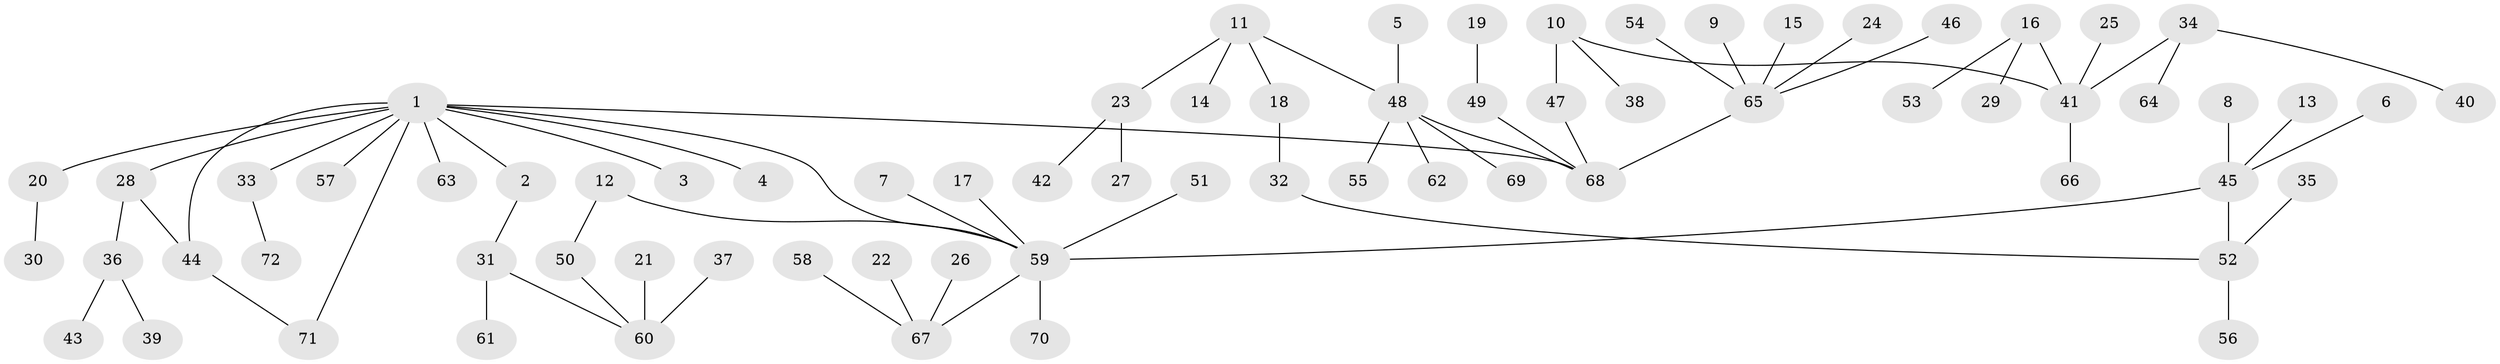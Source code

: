 // original degree distribution, {9: 0.013986013986013986, 4: 0.04195804195804196, 3: 0.15384615384615385, 7: 0.02097902097902098, 2: 0.2727272727272727, 1: 0.46853146853146854, 5: 0.027972027972027972}
// Generated by graph-tools (version 1.1) at 2025/25/03/09/25 03:25:30]
// undirected, 72 vertices, 75 edges
graph export_dot {
graph [start="1"]
  node [color=gray90,style=filled];
  1;
  2;
  3;
  4;
  5;
  6;
  7;
  8;
  9;
  10;
  11;
  12;
  13;
  14;
  15;
  16;
  17;
  18;
  19;
  20;
  21;
  22;
  23;
  24;
  25;
  26;
  27;
  28;
  29;
  30;
  31;
  32;
  33;
  34;
  35;
  36;
  37;
  38;
  39;
  40;
  41;
  42;
  43;
  44;
  45;
  46;
  47;
  48;
  49;
  50;
  51;
  52;
  53;
  54;
  55;
  56;
  57;
  58;
  59;
  60;
  61;
  62;
  63;
  64;
  65;
  66;
  67;
  68;
  69;
  70;
  71;
  72;
  1 -- 2 [weight=1.0];
  1 -- 3 [weight=1.0];
  1 -- 4 [weight=1.0];
  1 -- 20 [weight=1.0];
  1 -- 28 [weight=1.0];
  1 -- 33 [weight=1.0];
  1 -- 44 [weight=1.0];
  1 -- 57 [weight=1.0];
  1 -- 59 [weight=1.0];
  1 -- 63 [weight=1.0];
  1 -- 68 [weight=1.0];
  1 -- 71 [weight=1.0];
  2 -- 31 [weight=1.0];
  5 -- 48 [weight=1.0];
  6 -- 45 [weight=1.0];
  7 -- 59 [weight=1.0];
  8 -- 45 [weight=1.0];
  9 -- 65 [weight=1.0];
  10 -- 38 [weight=1.0];
  10 -- 41 [weight=1.0];
  10 -- 47 [weight=1.0];
  11 -- 14 [weight=1.0];
  11 -- 18 [weight=1.0];
  11 -- 23 [weight=1.0];
  11 -- 48 [weight=1.0];
  12 -- 50 [weight=1.0];
  12 -- 59 [weight=1.0];
  13 -- 45 [weight=1.0];
  15 -- 65 [weight=1.0];
  16 -- 29 [weight=1.0];
  16 -- 41 [weight=1.0];
  16 -- 53 [weight=1.0];
  17 -- 59 [weight=1.0];
  18 -- 32 [weight=1.0];
  19 -- 49 [weight=1.0];
  20 -- 30 [weight=1.0];
  21 -- 60 [weight=1.0];
  22 -- 67 [weight=1.0];
  23 -- 27 [weight=1.0];
  23 -- 42 [weight=1.0];
  24 -- 65 [weight=1.0];
  25 -- 41 [weight=1.0];
  26 -- 67 [weight=1.0];
  28 -- 36 [weight=1.0];
  28 -- 44 [weight=1.0];
  31 -- 60 [weight=1.0];
  31 -- 61 [weight=1.0];
  32 -- 52 [weight=1.0];
  33 -- 72 [weight=1.0];
  34 -- 40 [weight=1.0];
  34 -- 41 [weight=1.0];
  34 -- 64 [weight=1.0];
  35 -- 52 [weight=1.0];
  36 -- 39 [weight=1.0];
  36 -- 43 [weight=1.0];
  37 -- 60 [weight=2.0];
  41 -- 66 [weight=1.0];
  44 -- 71 [weight=1.0];
  45 -- 52 [weight=1.0];
  45 -- 59 [weight=1.0];
  46 -- 65 [weight=1.0];
  47 -- 68 [weight=1.0];
  48 -- 55 [weight=1.0];
  48 -- 62 [weight=1.0];
  48 -- 68 [weight=1.0];
  48 -- 69 [weight=1.0];
  49 -- 68 [weight=1.0];
  50 -- 60 [weight=1.0];
  51 -- 59 [weight=1.0];
  52 -- 56 [weight=1.0];
  54 -- 65 [weight=1.0];
  58 -- 67 [weight=1.0];
  59 -- 67 [weight=1.0];
  59 -- 70 [weight=1.0];
  65 -- 68 [weight=1.0];
}
